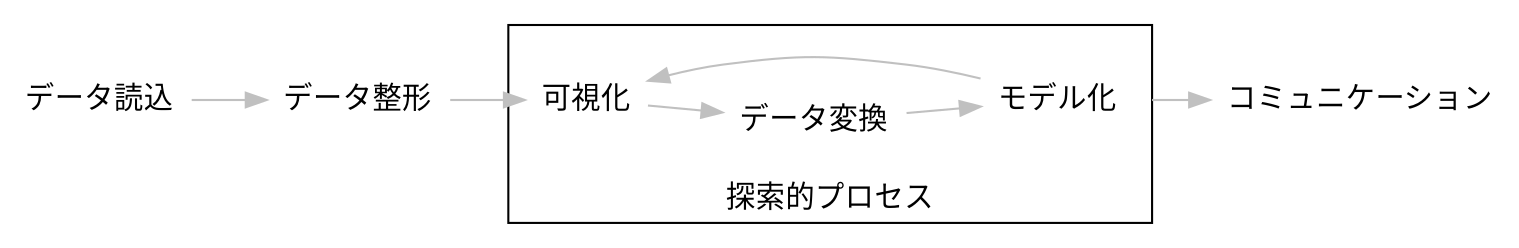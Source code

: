 digraph data_analysis {
      
      graph [compound = true, rankdir = LR, fontname = "Meiryo UI"]
      
      node [shape = none, fontname = "Meiryo UI"]
      
      edge [color = grey]
      
      subgraph cluster0 {
        label = "探索的プロセス"
        labelloc = "b"
        可視化 -> データ変換 -> モデル化 -> 可視化
      }
      
      データ読込 -> データ整形
      データ整形-> 可視化
      モデル化 -> コミュニケーション [ltail = cluster0]

}
